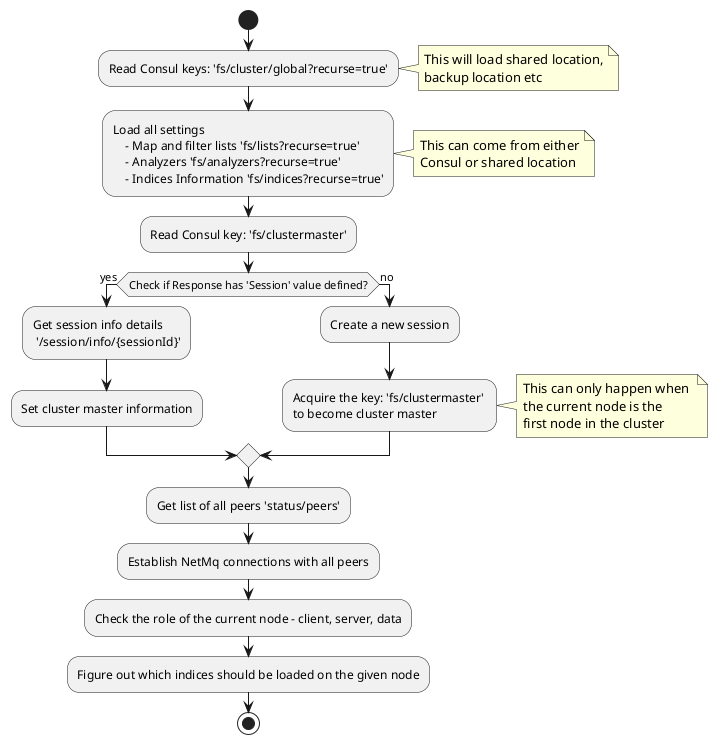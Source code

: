 'The FlexSearch-Consul.exe will run as a windows service with FlexSearch.exe as
'its dependend service. So, ideally FlexSearch will not run unless Consul is running.
@startuml
start

:Read Consul keys: 'fs/cluster/global?recurse=true';
    note right
        This will load shared location,
        backup location etc
    end note
:Load all settings
    - Map and filter lists 'fs/lists?recurse=true'
    - Analyzers 'fs/analyzers?recurse=true'
    - Indices Information 'fs/indices?recurse=true';
    note right
        This can come from either
        Consul or shared location
    end note
:Read Consul key: 'fs/clustermaster';
if (Check if Response has 'Session' value defined?) then (yes)
    :Get session info details \n '/session/info/{sessionId}';
    :Set cluster master information;
else (no)
    :Create a new session;
    :Acquire the key: 'fs/clustermaster' \nto become cluster master;
    note right
        This can only happen when 
        the current node is the 
        first node in the cluster
    end note
endif
:Get list of all peers 'status/peers';
:Establish NetMq connections with all peers;
:Check the role of the current node - client, server, data;
:Figure out which indices should be loaded on the given node;
stop
@enduml